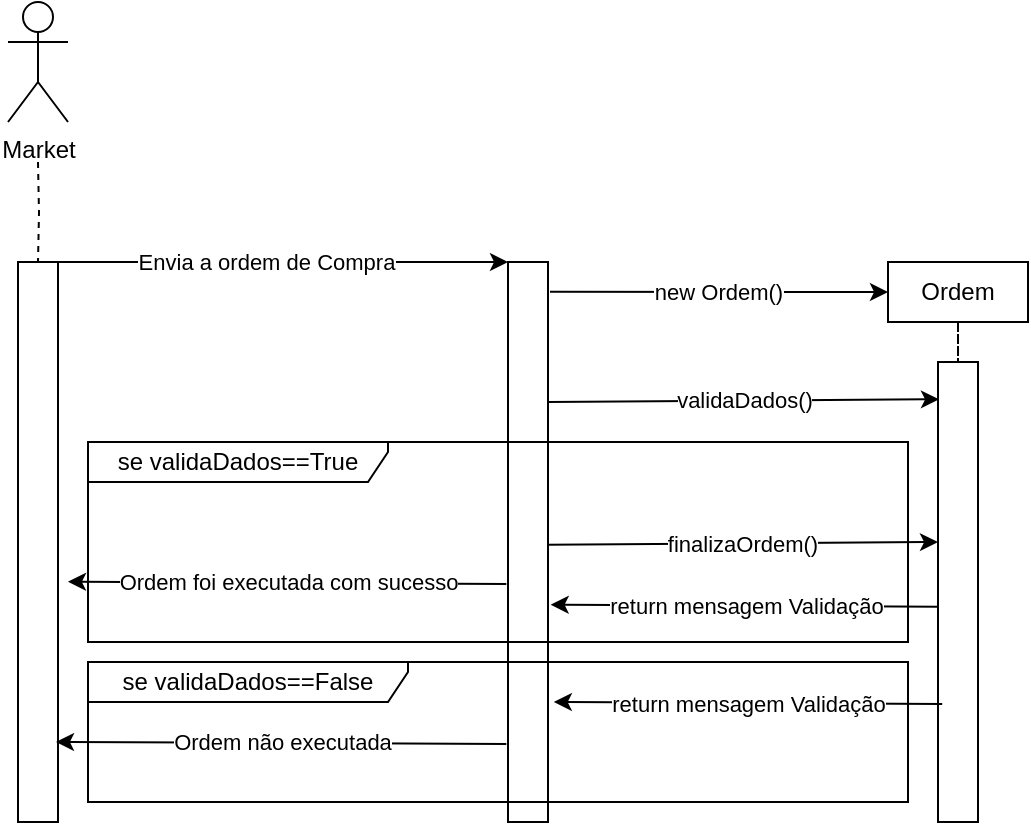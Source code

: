 <mxfile version="17.2.4" type="device"><diagram id="-OZyXr69hxBfiJ_vCl9j" name="Página-1"><mxGraphModel dx="1102" dy="865" grid="1" gridSize="10" guides="1" tooltips="1" connect="1" arrows="1" fold="1" page="1" pageScale="1" pageWidth="827" pageHeight="1169" math="0" shadow="0"><root><mxCell id="0"/><mxCell id="1" parent="0"/><mxCell id="VFH_h4UF8_oGfP0LAacT-4" style="edgeStyle=orthogonalEdgeStyle;rounded=0;orthogonalLoop=1;jettySize=auto;html=1;dashed=1;endArrow=none;endFill=0;" parent="1" target="VFH_h4UF8_oGfP0LAacT-3" edge="1"><mxGeometry relative="1" as="geometry"><mxPoint x="125" y="190" as="sourcePoint"/></mxGeometry></mxCell><mxCell id="VFH_h4UF8_oGfP0LAacT-1" value="Market" style="shape=umlActor;verticalLabelPosition=bottom;verticalAlign=top;html=1;outlineConnect=0;" parent="1" vertex="1"><mxGeometry x="110" y="110" width="30" height="60" as="geometry"/></mxCell><mxCell id="VFH_h4UF8_oGfP0LAacT-9" style="edgeStyle=orthogonalEdgeStyle;rounded=0;orthogonalLoop=1;jettySize=auto;html=1;exitX=1;exitY=0;exitDx=0;exitDy=0;entryX=0;entryY=0;entryDx=0;entryDy=0;endArrow=classic;endFill=1;" parent="1" source="VFH_h4UF8_oGfP0LAacT-3" target="VFH_h4UF8_oGfP0LAacT-7" edge="1"><mxGeometry relative="1" as="geometry"><Array as="points"><mxPoint x="260" y="240"/><mxPoint x="260" y="240"/></Array></mxGeometry></mxCell><mxCell id="VFH_h4UF8_oGfP0LAacT-11" value="Envia a ordem de Compra" style="edgeLabel;html=1;align=center;verticalAlign=middle;resizable=0;points=[];" parent="VFH_h4UF8_oGfP0LAacT-9" vertex="1" connectable="0"><mxGeometry x="-0.081" relative="1" as="geometry"><mxPoint as="offset"/></mxGeometry></mxCell><mxCell id="VFH_h4UF8_oGfP0LAacT-3" value="" style="rounded=0;whiteSpace=wrap;html=1;fontStyle=1" parent="1" vertex="1"><mxGeometry x="115" y="240" width="20" height="280" as="geometry"/></mxCell><mxCell id="VFH_h4UF8_oGfP0LAacT-7" value="" style="rounded=0;whiteSpace=wrap;html=1;fontStyle=1" parent="1" vertex="1"><mxGeometry x="360" y="240" width="20" height="280" as="geometry"/></mxCell><mxCell id="VFH_h4UF8_oGfP0LAacT-14" style="edgeStyle=orthogonalEdgeStyle;rounded=0;orthogonalLoop=1;jettySize=auto;html=1;endArrow=none;endFill=0;dashed=1;" parent="1" source="VFH_h4UF8_oGfP0LAacT-12" target="VFH_h4UF8_oGfP0LAacT-13" edge="1"><mxGeometry relative="1" as="geometry"/></mxCell><mxCell id="VFH_h4UF8_oGfP0LAacT-12" value="Ordem" style="rounded=0;whiteSpace=wrap;html=1;" parent="1" vertex="1"><mxGeometry x="550" y="240" width="70" height="30" as="geometry"/></mxCell><mxCell id="VFH_h4UF8_oGfP0LAacT-13" value="" style="rounded=0;whiteSpace=wrap;html=1;fontStyle=1" parent="1" vertex="1"><mxGeometry x="575" y="290" width="20" height="230" as="geometry"/></mxCell><mxCell id="VFH_h4UF8_oGfP0LAacT-15" value="new Ordem()" style="endArrow=classic;html=1;rounded=0;exitX=1.05;exitY=0.053;exitDx=0;exitDy=0;exitPerimeter=0;entryX=0;entryY=0.5;entryDx=0;entryDy=0;" parent="1" source="VFH_h4UF8_oGfP0LAacT-7" target="VFH_h4UF8_oGfP0LAacT-12" edge="1"><mxGeometry width="50" height="50" relative="1" as="geometry"><mxPoint x="260" y="310" as="sourcePoint"/><mxPoint x="310" y="260" as="targetPoint"/></mxGeometry></mxCell><mxCell id="VFH_h4UF8_oGfP0LAacT-18" value="validaDados()" style="endArrow=classic;html=1;rounded=0;exitX=1;exitY=0.25;exitDx=0;exitDy=0;entryX=0.025;entryY=0.081;entryDx=0;entryDy=0;entryPerimeter=0;endFill=1;" parent="1" source="VFH_h4UF8_oGfP0LAacT-7" target="VFH_h4UF8_oGfP0LAacT-13" edge="1"><mxGeometry width="50" height="50" relative="1" as="geometry"><mxPoint x="410" y="310" as="sourcePoint"/><mxPoint x="460" y="260" as="targetPoint"/></mxGeometry></mxCell><mxCell id="VFH_h4UF8_oGfP0LAacT-19" value="&lt;font style=&quot;font-size: 12px&quot;&gt;se&amp;nbsp;&lt;span style=&quot;background-color: rgb(255 , 255 , 255)&quot;&gt;validaDados&lt;/span&gt;==True&lt;/font&gt;" style="shape=umlFrame;whiteSpace=wrap;html=1;width=150;height=20;" parent="1" vertex="1"><mxGeometry x="150" y="330" width="410" height="100" as="geometry"/></mxCell><mxCell id="VFH_h4UF8_oGfP0LAacT-20" value="finalizaOrdem()" style="endArrow=classic;html=1;rounded=0;exitX=1;exitY=0.25;exitDx=0;exitDy=0;entryX=0.025;entryY=0.081;entryDx=0;entryDy=0;entryPerimeter=0;endFill=1;" parent="1" edge="1"><mxGeometry width="50" height="50" relative="1" as="geometry"><mxPoint x="379.5" y="381.37" as="sourcePoint"/><mxPoint x="575.0" y="380.0" as="targetPoint"/></mxGeometry></mxCell><mxCell id="VFH_h4UF8_oGfP0LAacT-21" value="return mensagem Validação" style="endArrow=classic;html=1;rounded=0;exitX=0.025;exitY=0.532;exitDx=0;exitDy=0;entryX=1.067;entryY=0.612;entryDx=0;entryDy=0;entryPerimeter=0;endFill=1;exitPerimeter=0;" parent="1" source="VFH_h4UF8_oGfP0LAacT-13" target="VFH_h4UF8_oGfP0LAacT-7" edge="1"><mxGeometry width="50" height="50" relative="1" as="geometry"><mxPoint x="389.5" y="391.37" as="sourcePoint"/><mxPoint x="585.0" y="390" as="targetPoint"/></mxGeometry></mxCell><mxCell id="VFH_h4UF8_oGfP0LAacT-22" value="Ordem foi executada com sucesso" style="endArrow=classic;html=1;rounded=0;exitX=0.025;exitY=0.532;exitDx=0;exitDy=0;entryX=1.25;entryY=0.571;entryDx=0;entryDy=0;entryPerimeter=0;endFill=1;exitPerimeter=0;" parent="1" target="VFH_h4UF8_oGfP0LAacT-3" edge="1"><mxGeometry width="50" height="50" relative="1" as="geometry"><mxPoint x="359.16" y="401.0" as="sourcePoint"/><mxPoint x="165.0" y="400.0" as="targetPoint"/></mxGeometry></mxCell><mxCell id="VFH_h4UF8_oGfP0LAacT-23" value="return mensagem Validação" style="endArrow=classic;html=1;rounded=0;exitX=0.025;exitY=0.532;exitDx=0;exitDy=0;entryX=1.067;entryY=0.612;entryDx=0;entryDy=0;entryPerimeter=0;endFill=1;exitPerimeter=0;" parent="1" edge="1"><mxGeometry width="50" height="50" relative="1" as="geometry"><mxPoint x="577.08" y="461.0" as="sourcePoint"/><mxPoint x="382.92" y="460.0" as="targetPoint"/></mxGeometry></mxCell><mxCell id="VFH_h4UF8_oGfP0LAacT-25" value="se&amp;nbsp;&lt;span style=&quot;background-color: rgb(255 , 255 , 255)&quot;&gt;validaDados&lt;/span&gt;==False" style="shape=umlFrame;whiteSpace=wrap;html=1;width=160;height=20;" parent="1" vertex="1"><mxGeometry x="150" y="440" width="410" height="70" as="geometry"/></mxCell><mxCell id="VFH_h4UF8_oGfP0LAacT-26" value="Ordem não executada" style="endArrow=classic;html=1;rounded=0;exitX=0.025;exitY=0.532;exitDx=0;exitDy=0;entryX=0.95;entryY=0.857;entryDx=0;entryDy=0;entryPerimeter=0;endFill=1;exitPerimeter=0;" parent="1" target="VFH_h4UF8_oGfP0LAacT-3" edge="1"><mxGeometry width="50" height="50" relative="1" as="geometry"><mxPoint x="359.16" y="481" as="sourcePoint"/><mxPoint x="165.0" y="480" as="targetPoint"/></mxGeometry></mxCell></root></mxGraphModel></diagram></mxfile>